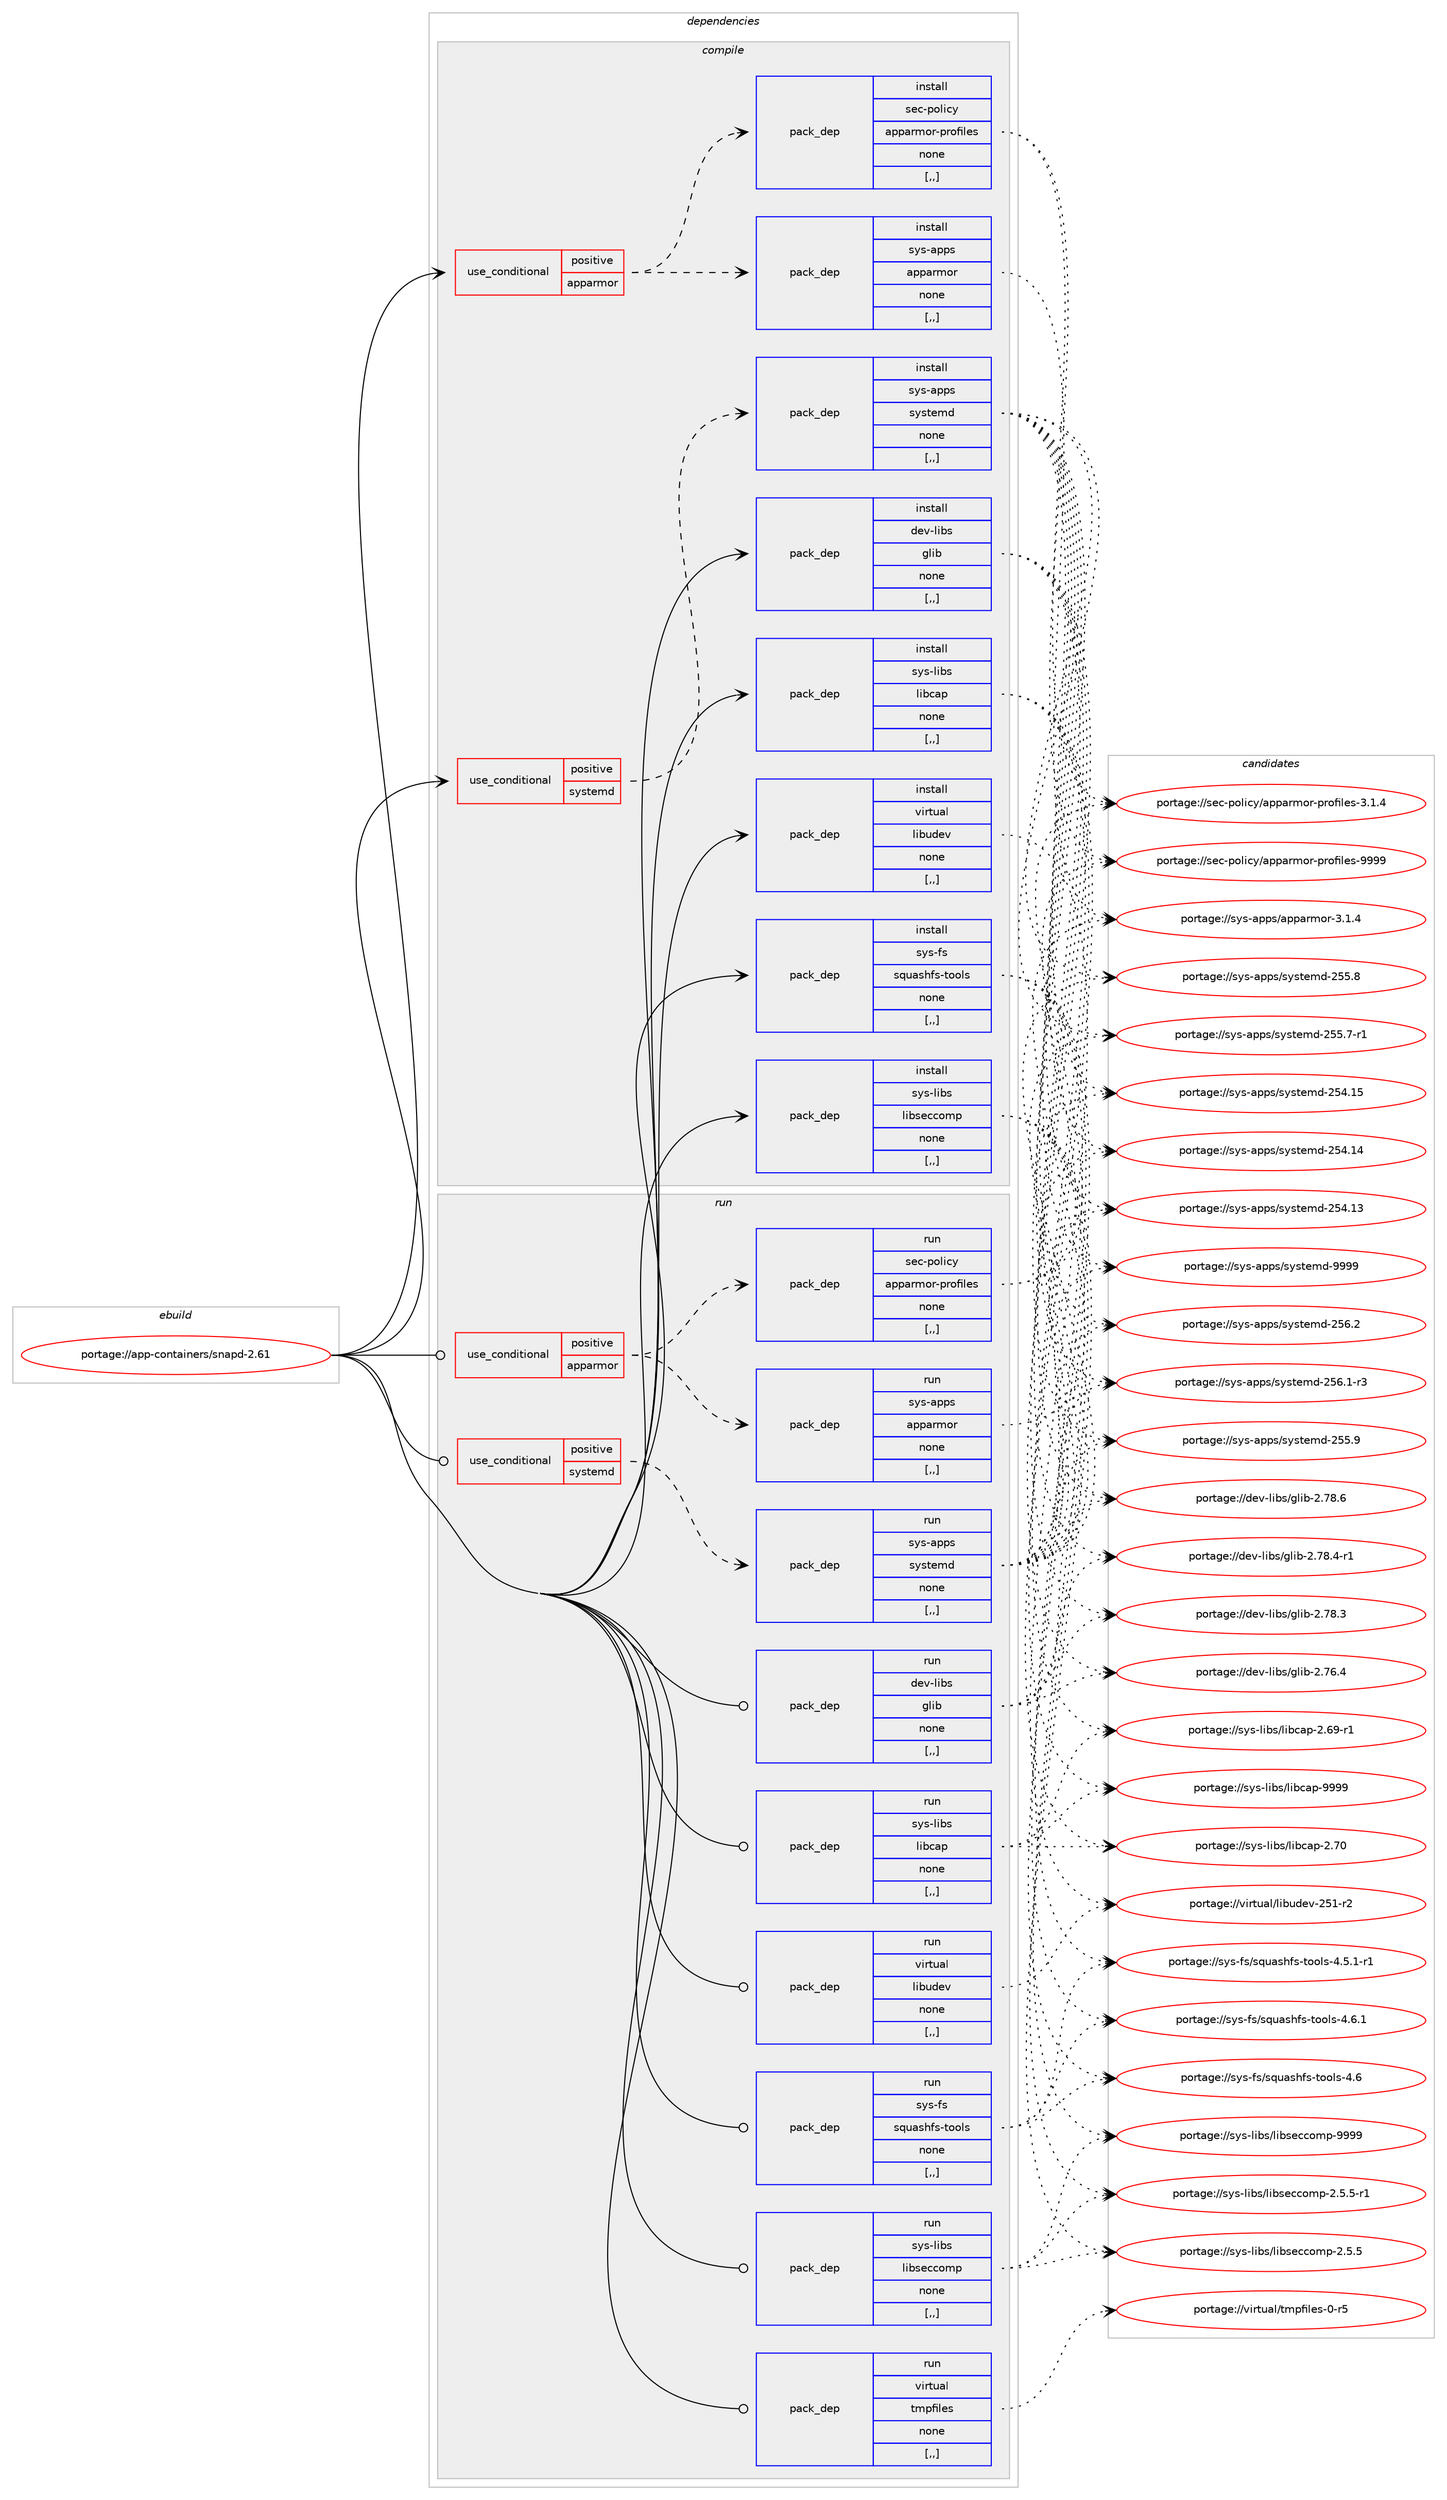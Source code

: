 digraph prolog {

# *************
# Graph options
# *************

newrank=true;
concentrate=true;
compound=true;
graph [rankdir=LR,fontname=Helvetica,fontsize=10,ranksep=1.5];#, ranksep=2.5, nodesep=0.2];
edge  [arrowhead=vee];
node  [fontname=Helvetica,fontsize=10];

# **********
# The ebuild
# **********

subgraph cluster_leftcol {
color=gray;
label=<<i>ebuild</i>>;
id [label="portage://app-containers/snapd-2.61", color=red, width=4, href="../app-containers/snapd-2.61.svg"];
}

# ****************
# The dependencies
# ****************

subgraph cluster_midcol {
color=gray;
label=<<i>dependencies</i>>;
subgraph cluster_compile {
fillcolor="#eeeeee";
style=filled;
label=<<i>compile</i>>;
subgraph cond3253 {
dependency12172 [label=<<TABLE BORDER="0" CELLBORDER="1" CELLSPACING="0" CELLPADDING="4"><TR><TD ROWSPAN="3" CELLPADDING="10">use_conditional</TD></TR><TR><TD>positive</TD></TR><TR><TD>apparmor</TD></TR></TABLE>>, shape=none, color=red];
subgraph pack8850 {
dependency12173 [label=<<TABLE BORDER="0" CELLBORDER="1" CELLSPACING="0" CELLPADDING="4" WIDTH="220"><TR><TD ROWSPAN="6" CELLPADDING="30">pack_dep</TD></TR><TR><TD WIDTH="110">install</TD></TR><TR><TD>sec-policy</TD></TR><TR><TD>apparmor-profiles</TD></TR><TR><TD>none</TD></TR><TR><TD>[,,]</TD></TR></TABLE>>, shape=none, color=blue];
}
dependency12172:e -> dependency12173:w [weight=20,style="dashed",arrowhead="vee"];
subgraph pack8851 {
dependency12174 [label=<<TABLE BORDER="0" CELLBORDER="1" CELLSPACING="0" CELLPADDING="4" WIDTH="220"><TR><TD ROWSPAN="6" CELLPADDING="30">pack_dep</TD></TR><TR><TD WIDTH="110">install</TD></TR><TR><TD>sys-apps</TD></TR><TR><TD>apparmor</TD></TR><TR><TD>none</TD></TR><TR><TD>[,,]</TD></TR></TABLE>>, shape=none, color=blue];
}
dependency12172:e -> dependency12174:w [weight=20,style="dashed",arrowhead="vee"];
}
id:e -> dependency12172:w [weight=20,style="solid",arrowhead="vee"];
subgraph cond3254 {
dependency12175 [label=<<TABLE BORDER="0" CELLBORDER="1" CELLSPACING="0" CELLPADDING="4"><TR><TD ROWSPAN="3" CELLPADDING="10">use_conditional</TD></TR><TR><TD>positive</TD></TR><TR><TD>systemd</TD></TR></TABLE>>, shape=none, color=red];
subgraph pack8852 {
dependency12176 [label=<<TABLE BORDER="0" CELLBORDER="1" CELLSPACING="0" CELLPADDING="4" WIDTH="220"><TR><TD ROWSPAN="6" CELLPADDING="30">pack_dep</TD></TR><TR><TD WIDTH="110">install</TD></TR><TR><TD>sys-apps</TD></TR><TR><TD>systemd</TD></TR><TR><TD>none</TD></TR><TR><TD>[,,]</TD></TR></TABLE>>, shape=none, color=blue];
}
dependency12175:e -> dependency12176:w [weight=20,style="dashed",arrowhead="vee"];
}
id:e -> dependency12175:w [weight=20,style="solid",arrowhead="vee"];
subgraph pack8853 {
dependency12177 [label=<<TABLE BORDER="0" CELLBORDER="1" CELLSPACING="0" CELLPADDING="4" WIDTH="220"><TR><TD ROWSPAN="6" CELLPADDING="30">pack_dep</TD></TR><TR><TD WIDTH="110">install</TD></TR><TR><TD>dev-libs</TD></TR><TR><TD>glib</TD></TR><TR><TD>none</TD></TR><TR><TD>[,,]</TD></TR></TABLE>>, shape=none, color=blue];
}
id:e -> dependency12177:w [weight=20,style="solid",arrowhead="vee"];
subgraph pack8854 {
dependency12178 [label=<<TABLE BORDER="0" CELLBORDER="1" CELLSPACING="0" CELLPADDING="4" WIDTH="220"><TR><TD ROWSPAN="6" CELLPADDING="30">pack_dep</TD></TR><TR><TD WIDTH="110">install</TD></TR><TR><TD>sys-fs</TD></TR><TR><TD>squashfs-tools</TD></TR><TR><TD>none</TD></TR><TR><TD>[,,]</TD></TR></TABLE>>, shape=none, color=blue];
}
id:e -> dependency12178:w [weight=20,style="solid",arrowhead="vee"];
subgraph pack8855 {
dependency12179 [label=<<TABLE BORDER="0" CELLBORDER="1" CELLSPACING="0" CELLPADDING="4" WIDTH="220"><TR><TD ROWSPAN="6" CELLPADDING="30">pack_dep</TD></TR><TR><TD WIDTH="110">install</TD></TR><TR><TD>sys-libs</TD></TR><TR><TD>libcap</TD></TR><TR><TD>none</TD></TR><TR><TD>[,,]</TD></TR></TABLE>>, shape=none, color=blue];
}
id:e -> dependency12179:w [weight=20,style="solid",arrowhead="vee"];
subgraph pack8856 {
dependency12180 [label=<<TABLE BORDER="0" CELLBORDER="1" CELLSPACING="0" CELLPADDING="4" WIDTH="220"><TR><TD ROWSPAN="6" CELLPADDING="30">pack_dep</TD></TR><TR><TD WIDTH="110">install</TD></TR><TR><TD>sys-libs</TD></TR><TR><TD>libseccomp</TD></TR><TR><TD>none</TD></TR><TR><TD>[,,]</TD></TR></TABLE>>, shape=none, color=blue];
}
id:e -> dependency12180:w [weight=20,style="solid",arrowhead="vee"];
subgraph pack8857 {
dependency12181 [label=<<TABLE BORDER="0" CELLBORDER="1" CELLSPACING="0" CELLPADDING="4" WIDTH="220"><TR><TD ROWSPAN="6" CELLPADDING="30">pack_dep</TD></TR><TR><TD WIDTH="110">install</TD></TR><TR><TD>virtual</TD></TR><TR><TD>libudev</TD></TR><TR><TD>none</TD></TR><TR><TD>[,,]</TD></TR></TABLE>>, shape=none, color=blue];
}
id:e -> dependency12181:w [weight=20,style="solid",arrowhead="vee"];
}
subgraph cluster_compileandrun {
fillcolor="#eeeeee";
style=filled;
label=<<i>compile and run</i>>;
}
subgraph cluster_run {
fillcolor="#eeeeee";
style=filled;
label=<<i>run</i>>;
subgraph cond3255 {
dependency12182 [label=<<TABLE BORDER="0" CELLBORDER="1" CELLSPACING="0" CELLPADDING="4"><TR><TD ROWSPAN="3" CELLPADDING="10">use_conditional</TD></TR><TR><TD>positive</TD></TR><TR><TD>apparmor</TD></TR></TABLE>>, shape=none, color=red];
subgraph pack8858 {
dependency12183 [label=<<TABLE BORDER="0" CELLBORDER="1" CELLSPACING="0" CELLPADDING="4" WIDTH="220"><TR><TD ROWSPAN="6" CELLPADDING="30">pack_dep</TD></TR><TR><TD WIDTH="110">run</TD></TR><TR><TD>sec-policy</TD></TR><TR><TD>apparmor-profiles</TD></TR><TR><TD>none</TD></TR><TR><TD>[,,]</TD></TR></TABLE>>, shape=none, color=blue];
}
dependency12182:e -> dependency12183:w [weight=20,style="dashed",arrowhead="vee"];
subgraph pack8859 {
dependency12184 [label=<<TABLE BORDER="0" CELLBORDER="1" CELLSPACING="0" CELLPADDING="4" WIDTH="220"><TR><TD ROWSPAN="6" CELLPADDING="30">pack_dep</TD></TR><TR><TD WIDTH="110">run</TD></TR><TR><TD>sys-apps</TD></TR><TR><TD>apparmor</TD></TR><TR><TD>none</TD></TR><TR><TD>[,,]</TD></TR></TABLE>>, shape=none, color=blue];
}
dependency12182:e -> dependency12184:w [weight=20,style="dashed",arrowhead="vee"];
}
id:e -> dependency12182:w [weight=20,style="solid",arrowhead="odot"];
subgraph cond3256 {
dependency12185 [label=<<TABLE BORDER="0" CELLBORDER="1" CELLSPACING="0" CELLPADDING="4"><TR><TD ROWSPAN="3" CELLPADDING="10">use_conditional</TD></TR><TR><TD>positive</TD></TR><TR><TD>systemd</TD></TR></TABLE>>, shape=none, color=red];
subgraph pack8860 {
dependency12186 [label=<<TABLE BORDER="0" CELLBORDER="1" CELLSPACING="0" CELLPADDING="4" WIDTH="220"><TR><TD ROWSPAN="6" CELLPADDING="30">pack_dep</TD></TR><TR><TD WIDTH="110">run</TD></TR><TR><TD>sys-apps</TD></TR><TR><TD>systemd</TD></TR><TR><TD>none</TD></TR><TR><TD>[,,]</TD></TR></TABLE>>, shape=none, color=blue];
}
dependency12185:e -> dependency12186:w [weight=20,style="dashed",arrowhead="vee"];
}
id:e -> dependency12185:w [weight=20,style="solid",arrowhead="odot"];
subgraph pack8861 {
dependency12187 [label=<<TABLE BORDER="0" CELLBORDER="1" CELLSPACING="0" CELLPADDING="4" WIDTH="220"><TR><TD ROWSPAN="6" CELLPADDING="30">pack_dep</TD></TR><TR><TD WIDTH="110">run</TD></TR><TR><TD>dev-libs</TD></TR><TR><TD>glib</TD></TR><TR><TD>none</TD></TR><TR><TD>[,,]</TD></TR></TABLE>>, shape=none, color=blue];
}
id:e -> dependency12187:w [weight=20,style="solid",arrowhead="odot"];
subgraph pack8862 {
dependency12188 [label=<<TABLE BORDER="0" CELLBORDER="1" CELLSPACING="0" CELLPADDING="4" WIDTH="220"><TR><TD ROWSPAN="6" CELLPADDING="30">pack_dep</TD></TR><TR><TD WIDTH="110">run</TD></TR><TR><TD>sys-fs</TD></TR><TR><TD>squashfs-tools</TD></TR><TR><TD>none</TD></TR><TR><TD>[,,]</TD></TR></TABLE>>, shape=none, color=blue];
}
id:e -> dependency12188:w [weight=20,style="solid",arrowhead="odot"];
subgraph pack8863 {
dependency12189 [label=<<TABLE BORDER="0" CELLBORDER="1" CELLSPACING="0" CELLPADDING="4" WIDTH="220"><TR><TD ROWSPAN="6" CELLPADDING="30">pack_dep</TD></TR><TR><TD WIDTH="110">run</TD></TR><TR><TD>sys-libs</TD></TR><TR><TD>libcap</TD></TR><TR><TD>none</TD></TR><TR><TD>[,,]</TD></TR></TABLE>>, shape=none, color=blue];
}
id:e -> dependency12189:w [weight=20,style="solid",arrowhead="odot"];
subgraph pack8864 {
dependency12190 [label=<<TABLE BORDER="0" CELLBORDER="1" CELLSPACING="0" CELLPADDING="4" WIDTH="220"><TR><TD ROWSPAN="6" CELLPADDING="30">pack_dep</TD></TR><TR><TD WIDTH="110">run</TD></TR><TR><TD>sys-libs</TD></TR><TR><TD>libseccomp</TD></TR><TR><TD>none</TD></TR><TR><TD>[,,]</TD></TR></TABLE>>, shape=none, color=blue];
}
id:e -> dependency12190:w [weight=20,style="solid",arrowhead="odot"];
subgraph pack8865 {
dependency12191 [label=<<TABLE BORDER="0" CELLBORDER="1" CELLSPACING="0" CELLPADDING="4" WIDTH="220"><TR><TD ROWSPAN="6" CELLPADDING="30">pack_dep</TD></TR><TR><TD WIDTH="110">run</TD></TR><TR><TD>virtual</TD></TR><TR><TD>libudev</TD></TR><TR><TD>none</TD></TR><TR><TD>[,,]</TD></TR></TABLE>>, shape=none, color=blue];
}
id:e -> dependency12191:w [weight=20,style="solid",arrowhead="odot"];
subgraph pack8866 {
dependency12192 [label=<<TABLE BORDER="0" CELLBORDER="1" CELLSPACING="0" CELLPADDING="4" WIDTH="220"><TR><TD ROWSPAN="6" CELLPADDING="30">pack_dep</TD></TR><TR><TD WIDTH="110">run</TD></TR><TR><TD>virtual</TD></TR><TR><TD>tmpfiles</TD></TR><TR><TD>none</TD></TR><TR><TD>[,,]</TD></TR></TABLE>>, shape=none, color=blue];
}
id:e -> dependency12192:w [weight=20,style="solid",arrowhead="odot"];
}
}

# **************
# The candidates
# **************

subgraph cluster_choices {
rank=same;
color=gray;
label=<<i>candidates</i>>;

subgraph choice8850 {
color=black;
nodesep=1;
choice115101994511211110810599121479711211297114109111114451121141111021051081011154557575757 [label="portage://sec-policy/apparmor-profiles-9999", color=red, width=4,href="../sec-policy/apparmor-profiles-9999.svg"];
choice11510199451121111081059912147971121129711410911111445112114111102105108101115455146494652 [label="portage://sec-policy/apparmor-profiles-3.1.4", color=red, width=4,href="../sec-policy/apparmor-profiles-3.1.4.svg"];
dependency12173:e -> choice115101994511211110810599121479711211297114109111114451121141111021051081011154557575757:w [style=dotted,weight="100"];
dependency12173:e -> choice11510199451121111081059912147971121129711410911111445112114111102105108101115455146494652:w [style=dotted,weight="100"];
}
subgraph choice8851 {
color=black;
nodesep=1;
choice1151211154597112112115479711211297114109111114455146494652 [label="portage://sys-apps/apparmor-3.1.4", color=red, width=4,href="../sys-apps/apparmor-3.1.4.svg"];
dependency12174:e -> choice1151211154597112112115479711211297114109111114455146494652:w [style=dotted,weight="100"];
}
subgraph choice8852 {
color=black;
nodesep=1;
choice1151211154597112112115471151211151161011091004557575757 [label="portage://sys-apps/systemd-9999", color=red, width=4,href="../sys-apps/systemd-9999.svg"];
choice115121115459711211211547115121115116101109100455053544650 [label="portage://sys-apps/systemd-256.2", color=red, width=4,href="../sys-apps/systemd-256.2.svg"];
choice1151211154597112112115471151211151161011091004550535446494511451 [label="portage://sys-apps/systemd-256.1-r3", color=red, width=4,href="../sys-apps/systemd-256.1-r3.svg"];
choice115121115459711211211547115121115116101109100455053534657 [label="portage://sys-apps/systemd-255.9", color=red, width=4,href="../sys-apps/systemd-255.9.svg"];
choice115121115459711211211547115121115116101109100455053534656 [label="portage://sys-apps/systemd-255.8", color=red, width=4,href="../sys-apps/systemd-255.8.svg"];
choice1151211154597112112115471151211151161011091004550535346554511449 [label="portage://sys-apps/systemd-255.7-r1", color=red, width=4,href="../sys-apps/systemd-255.7-r1.svg"];
choice11512111545971121121154711512111511610110910045505352464953 [label="portage://sys-apps/systemd-254.15", color=red, width=4,href="../sys-apps/systemd-254.15.svg"];
choice11512111545971121121154711512111511610110910045505352464952 [label="portage://sys-apps/systemd-254.14", color=red, width=4,href="../sys-apps/systemd-254.14.svg"];
choice11512111545971121121154711512111511610110910045505352464951 [label="portage://sys-apps/systemd-254.13", color=red, width=4,href="../sys-apps/systemd-254.13.svg"];
dependency12176:e -> choice1151211154597112112115471151211151161011091004557575757:w [style=dotted,weight="100"];
dependency12176:e -> choice115121115459711211211547115121115116101109100455053544650:w [style=dotted,weight="100"];
dependency12176:e -> choice1151211154597112112115471151211151161011091004550535446494511451:w [style=dotted,weight="100"];
dependency12176:e -> choice115121115459711211211547115121115116101109100455053534657:w [style=dotted,weight="100"];
dependency12176:e -> choice115121115459711211211547115121115116101109100455053534656:w [style=dotted,weight="100"];
dependency12176:e -> choice1151211154597112112115471151211151161011091004550535346554511449:w [style=dotted,weight="100"];
dependency12176:e -> choice11512111545971121121154711512111511610110910045505352464953:w [style=dotted,weight="100"];
dependency12176:e -> choice11512111545971121121154711512111511610110910045505352464952:w [style=dotted,weight="100"];
dependency12176:e -> choice11512111545971121121154711512111511610110910045505352464951:w [style=dotted,weight="100"];
}
subgraph choice8853 {
color=black;
nodesep=1;
choice1001011184510810598115471031081059845504655564654 [label="portage://dev-libs/glib-2.78.6", color=red, width=4,href="../dev-libs/glib-2.78.6.svg"];
choice10010111845108105981154710310810598455046555646524511449 [label="portage://dev-libs/glib-2.78.4-r1", color=red, width=4,href="../dev-libs/glib-2.78.4-r1.svg"];
choice1001011184510810598115471031081059845504655564651 [label="portage://dev-libs/glib-2.78.3", color=red, width=4,href="../dev-libs/glib-2.78.3.svg"];
choice1001011184510810598115471031081059845504655544652 [label="portage://dev-libs/glib-2.76.4", color=red, width=4,href="../dev-libs/glib-2.76.4.svg"];
dependency12177:e -> choice1001011184510810598115471031081059845504655564654:w [style=dotted,weight="100"];
dependency12177:e -> choice10010111845108105981154710310810598455046555646524511449:w [style=dotted,weight="100"];
dependency12177:e -> choice1001011184510810598115471031081059845504655564651:w [style=dotted,weight="100"];
dependency12177:e -> choice1001011184510810598115471031081059845504655544652:w [style=dotted,weight="100"];
}
subgraph choice8854 {
color=black;
nodesep=1;
choice11512111545102115471151131179711510410211545116111111108115455246544649 [label="portage://sys-fs/squashfs-tools-4.6.1", color=red, width=4,href="../sys-fs/squashfs-tools-4.6.1.svg"];
choice1151211154510211547115113117971151041021154511611111110811545524654 [label="portage://sys-fs/squashfs-tools-4.6", color=red, width=4,href="../sys-fs/squashfs-tools-4.6.svg"];
choice115121115451021154711511311797115104102115451161111111081154552465346494511449 [label="portage://sys-fs/squashfs-tools-4.5.1-r1", color=red, width=4,href="../sys-fs/squashfs-tools-4.5.1-r1.svg"];
dependency12178:e -> choice11512111545102115471151131179711510410211545116111111108115455246544649:w [style=dotted,weight="100"];
dependency12178:e -> choice1151211154510211547115113117971151041021154511611111110811545524654:w [style=dotted,weight="100"];
dependency12178:e -> choice115121115451021154711511311797115104102115451161111111081154552465346494511449:w [style=dotted,weight="100"];
}
subgraph choice8855 {
color=black;
nodesep=1;
choice1151211154510810598115471081059899971124557575757 [label="portage://sys-libs/libcap-9999", color=red, width=4,href="../sys-libs/libcap-9999.svg"];
choice1151211154510810598115471081059899971124550465548 [label="portage://sys-libs/libcap-2.70", color=red, width=4,href="../sys-libs/libcap-2.70.svg"];
choice11512111545108105981154710810598999711245504654574511449 [label="portage://sys-libs/libcap-2.69-r1", color=red, width=4,href="../sys-libs/libcap-2.69-r1.svg"];
dependency12179:e -> choice1151211154510810598115471081059899971124557575757:w [style=dotted,weight="100"];
dependency12179:e -> choice1151211154510810598115471081059899971124550465548:w [style=dotted,weight="100"];
dependency12179:e -> choice11512111545108105981154710810598999711245504654574511449:w [style=dotted,weight="100"];
}
subgraph choice8856 {
color=black;
nodesep=1;
choice1151211154510810598115471081059811510199991111091124557575757 [label="portage://sys-libs/libseccomp-9999", color=red, width=4,href="../sys-libs/libseccomp-9999.svg"];
choice1151211154510810598115471081059811510199991111091124550465346534511449 [label="portage://sys-libs/libseccomp-2.5.5-r1", color=red, width=4,href="../sys-libs/libseccomp-2.5.5-r1.svg"];
choice115121115451081059811547108105981151019999111109112455046534653 [label="portage://sys-libs/libseccomp-2.5.5", color=red, width=4,href="../sys-libs/libseccomp-2.5.5.svg"];
dependency12180:e -> choice1151211154510810598115471081059811510199991111091124557575757:w [style=dotted,weight="100"];
dependency12180:e -> choice1151211154510810598115471081059811510199991111091124550465346534511449:w [style=dotted,weight="100"];
dependency12180:e -> choice115121115451081059811547108105981151019999111109112455046534653:w [style=dotted,weight="100"];
}
subgraph choice8857 {
color=black;
nodesep=1;
choice118105114116117971084710810598117100101118455053494511450 [label="portage://virtual/libudev-251-r2", color=red, width=4,href="../virtual/libudev-251-r2.svg"];
dependency12181:e -> choice118105114116117971084710810598117100101118455053494511450:w [style=dotted,weight="100"];
}
subgraph choice8858 {
color=black;
nodesep=1;
choice115101994511211110810599121479711211297114109111114451121141111021051081011154557575757 [label="portage://sec-policy/apparmor-profiles-9999", color=red, width=4,href="../sec-policy/apparmor-profiles-9999.svg"];
choice11510199451121111081059912147971121129711410911111445112114111102105108101115455146494652 [label="portage://sec-policy/apparmor-profiles-3.1.4", color=red, width=4,href="../sec-policy/apparmor-profiles-3.1.4.svg"];
dependency12183:e -> choice115101994511211110810599121479711211297114109111114451121141111021051081011154557575757:w [style=dotted,weight="100"];
dependency12183:e -> choice11510199451121111081059912147971121129711410911111445112114111102105108101115455146494652:w [style=dotted,weight="100"];
}
subgraph choice8859 {
color=black;
nodesep=1;
choice1151211154597112112115479711211297114109111114455146494652 [label="portage://sys-apps/apparmor-3.1.4", color=red, width=4,href="../sys-apps/apparmor-3.1.4.svg"];
dependency12184:e -> choice1151211154597112112115479711211297114109111114455146494652:w [style=dotted,weight="100"];
}
subgraph choice8860 {
color=black;
nodesep=1;
choice1151211154597112112115471151211151161011091004557575757 [label="portage://sys-apps/systemd-9999", color=red, width=4,href="../sys-apps/systemd-9999.svg"];
choice115121115459711211211547115121115116101109100455053544650 [label="portage://sys-apps/systemd-256.2", color=red, width=4,href="../sys-apps/systemd-256.2.svg"];
choice1151211154597112112115471151211151161011091004550535446494511451 [label="portage://sys-apps/systemd-256.1-r3", color=red, width=4,href="../sys-apps/systemd-256.1-r3.svg"];
choice115121115459711211211547115121115116101109100455053534657 [label="portage://sys-apps/systemd-255.9", color=red, width=4,href="../sys-apps/systemd-255.9.svg"];
choice115121115459711211211547115121115116101109100455053534656 [label="portage://sys-apps/systemd-255.8", color=red, width=4,href="../sys-apps/systemd-255.8.svg"];
choice1151211154597112112115471151211151161011091004550535346554511449 [label="portage://sys-apps/systemd-255.7-r1", color=red, width=4,href="../sys-apps/systemd-255.7-r1.svg"];
choice11512111545971121121154711512111511610110910045505352464953 [label="portage://sys-apps/systemd-254.15", color=red, width=4,href="../sys-apps/systemd-254.15.svg"];
choice11512111545971121121154711512111511610110910045505352464952 [label="portage://sys-apps/systemd-254.14", color=red, width=4,href="../sys-apps/systemd-254.14.svg"];
choice11512111545971121121154711512111511610110910045505352464951 [label="portage://sys-apps/systemd-254.13", color=red, width=4,href="../sys-apps/systemd-254.13.svg"];
dependency12186:e -> choice1151211154597112112115471151211151161011091004557575757:w [style=dotted,weight="100"];
dependency12186:e -> choice115121115459711211211547115121115116101109100455053544650:w [style=dotted,weight="100"];
dependency12186:e -> choice1151211154597112112115471151211151161011091004550535446494511451:w [style=dotted,weight="100"];
dependency12186:e -> choice115121115459711211211547115121115116101109100455053534657:w [style=dotted,weight="100"];
dependency12186:e -> choice115121115459711211211547115121115116101109100455053534656:w [style=dotted,weight="100"];
dependency12186:e -> choice1151211154597112112115471151211151161011091004550535346554511449:w [style=dotted,weight="100"];
dependency12186:e -> choice11512111545971121121154711512111511610110910045505352464953:w [style=dotted,weight="100"];
dependency12186:e -> choice11512111545971121121154711512111511610110910045505352464952:w [style=dotted,weight="100"];
dependency12186:e -> choice11512111545971121121154711512111511610110910045505352464951:w [style=dotted,weight="100"];
}
subgraph choice8861 {
color=black;
nodesep=1;
choice1001011184510810598115471031081059845504655564654 [label="portage://dev-libs/glib-2.78.6", color=red, width=4,href="../dev-libs/glib-2.78.6.svg"];
choice10010111845108105981154710310810598455046555646524511449 [label="portage://dev-libs/glib-2.78.4-r1", color=red, width=4,href="../dev-libs/glib-2.78.4-r1.svg"];
choice1001011184510810598115471031081059845504655564651 [label="portage://dev-libs/glib-2.78.3", color=red, width=4,href="../dev-libs/glib-2.78.3.svg"];
choice1001011184510810598115471031081059845504655544652 [label="portage://dev-libs/glib-2.76.4", color=red, width=4,href="../dev-libs/glib-2.76.4.svg"];
dependency12187:e -> choice1001011184510810598115471031081059845504655564654:w [style=dotted,weight="100"];
dependency12187:e -> choice10010111845108105981154710310810598455046555646524511449:w [style=dotted,weight="100"];
dependency12187:e -> choice1001011184510810598115471031081059845504655564651:w [style=dotted,weight="100"];
dependency12187:e -> choice1001011184510810598115471031081059845504655544652:w [style=dotted,weight="100"];
}
subgraph choice8862 {
color=black;
nodesep=1;
choice11512111545102115471151131179711510410211545116111111108115455246544649 [label="portage://sys-fs/squashfs-tools-4.6.1", color=red, width=4,href="../sys-fs/squashfs-tools-4.6.1.svg"];
choice1151211154510211547115113117971151041021154511611111110811545524654 [label="portage://sys-fs/squashfs-tools-4.6", color=red, width=4,href="../sys-fs/squashfs-tools-4.6.svg"];
choice115121115451021154711511311797115104102115451161111111081154552465346494511449 [label="portage://sys-fs/squashfs-tools-4.5.1-r1", color=red, width=4,href="../sys-fs/squashfs-tools-4.5.1-r1.svg"];
dependency12188:e -> choice11512111545102115471151131179711510410211545116111111108115455246544649:w [style=dotted,weight="100"];
dependency12188:e -> choice1151211154510211547115113117971151041021154511611111110811545524654:w [style=dotted,weight="100"];
dependency12188:e -> choice115121115451021154711511311797115104102115451161111111081154552465346494511449:w [style=dotted,weight="100"];
}
subgraph choice8863 {
color=black;
nodesep=1;
choice1151211154510810598115471081059899971124557575757 [label="portage://sys-libs/libcap-9999", color=red, width=4,href="../sys-libs/libcap-9999.svg"];
choice1151211154510810598115471081059899971124550465548 [label="portage://sys-libs/libcap-2.70", color=red, width=4,href="../sys-libs/libcap-2.70.svg"];
choice11512111545108105981154710810598999711245504654574511449 [label="portage://sys-libs/libcap-2.69-r1", color=red, width=4,href="../sys-libs/libcap-2.69-r1.svg"];
dependency12189:e -> choice1151211154510810598115471081059899971124557575757:w [style=dotted,weight="100"];
dependency12189:e -> choice1151211154510810598115471081059899971124550465548:w [style=dotted,weight="100"];
dependency12189:e -> choice11512111545108105981154710810598999711245504654574511449:w [style=dotted,weight="100"];
}
subgraph choice8864 {
color=black;
nodesep=1;
choice1151211154510810598115471081059811510199991111091124557575757 [label="portage://sys-libs/libseccomp-9999", color=red, width=4,href="../sys-libs/libseccomp-9999.svg"];
choice1151211154510810598115471081059811510199991111091124550465346534511449 [label="portage://sys-libs/libseccomp-2.5.5-r1", color=red, width=4,href="../sys-libs/libseccomp-2.5.5-r1.svg"];
choice115121115451081059811547108105981151019999111109112455046534653 [label="portage://sys-libs/libseccomp-2.5.5", color=red, width=4,href="../sys-libs/libseccomp-2.5.5.svg"];
dependency12190:e -> choice1151211154510810598115471081059811510199991111091124557575757:w [style=dotted,weight="100"];
dependency12190:e -> choice1151211154510810598115471081059811510199991111091124550465346534511449:w [style=dotted,weight="100"];
dependency12190:e -> choice115121115451081059811547108105981151019999111109112455046534653:w [style=dotted,weight="100"];
}
subgraph choice8865 {
color=black;
nodesep=1;
choice118105114116117971084710810598117100101118455053494511450 [label="portage://virtual/libudev-251-r2", color=red, width=4,href="../virtual/libudev-251-r2.svg"];
dependency12191:e -> choice118105114116117971084710810598117100101118455053494511450:w [style=dotted,weight="100"];
}
subgraph choice8866 {
color=black;
nodesep=1;
choice118105114116117971084711610911210210510810111545484511453 [label="portage://virtual/tmpfiles-0-r5", color=red, width=4,href="../virtual/tmpfiles-0-r5.svg"];
dependency12192:e -> choice118105114116117971084711610911210210510810111545484511453:w [style=dotted,weight="100"];
}
}

}

